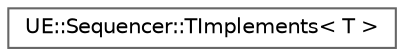 digraph "Graphical Class Hierarchy"
{
 // INTERACTIVE_SVG=YES
 // LATEX_PDF_SIZE
  bgcolor="transparent";
  edge [fontname=Helvetica,fontsize=10,labelfontname=Helvetica,labelfontsize=10];
  node [fontname=Helvetica,fontsize=10,shape=box,height=0.2,width=0.4];
  rankdir="LR";
  Node0 [id="Node000000",label="UE::Sequencer::TImplements\< T \>",height=0.2,width=0.4,color="grey40", fillcolor="white", style="filled",URL="$d5/d20/structUE_1_1Sequencer_1_1TImplements.html",tooltip=" "];
}
